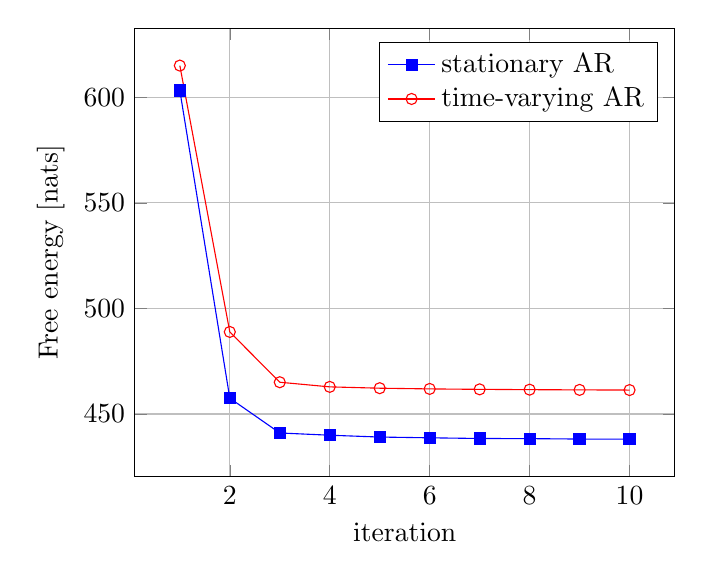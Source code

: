 \begin{tikzpicture}
\begin{axis}[xlabel={iteration}, ylabel={Free energy [nats]}, legend pos={north east}, legend cell align={{left}}, scale={1.0}, grid={major}]
    \addplot[mark={square*}, blue]
        coordinates {
            (1,603.236)
            (2,457.492)
            (3,441.018)
            (4,439.954)
            (5,439.086)
            (6,438.728)
            (7,438.403)
            (8,438.336)
            (9,438.141)
            (10,438.075)
        }
        ;
    \addlegendentry {stationary AR}
    \addplot[mark={o}, red]
        coordinates {
            (1,614.999)
            (2,488.874)
            (3,465.046)
            (4,462.849)
            (5,462.22)
            (6,461.884)
            (7,461.674)
            (8,461.53)
            (9,461.422)
            (10,461.337)
        }
        ;
    \addlegendentry {time-varying AR}
\end{axis}
\end{tikzpicture}
